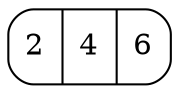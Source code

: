 digraph G {
    node [ ordering = out ];
    n [ shape = Mrecord, label = "<f1> 2|<f2> 4| <f3> 6" ];
}
